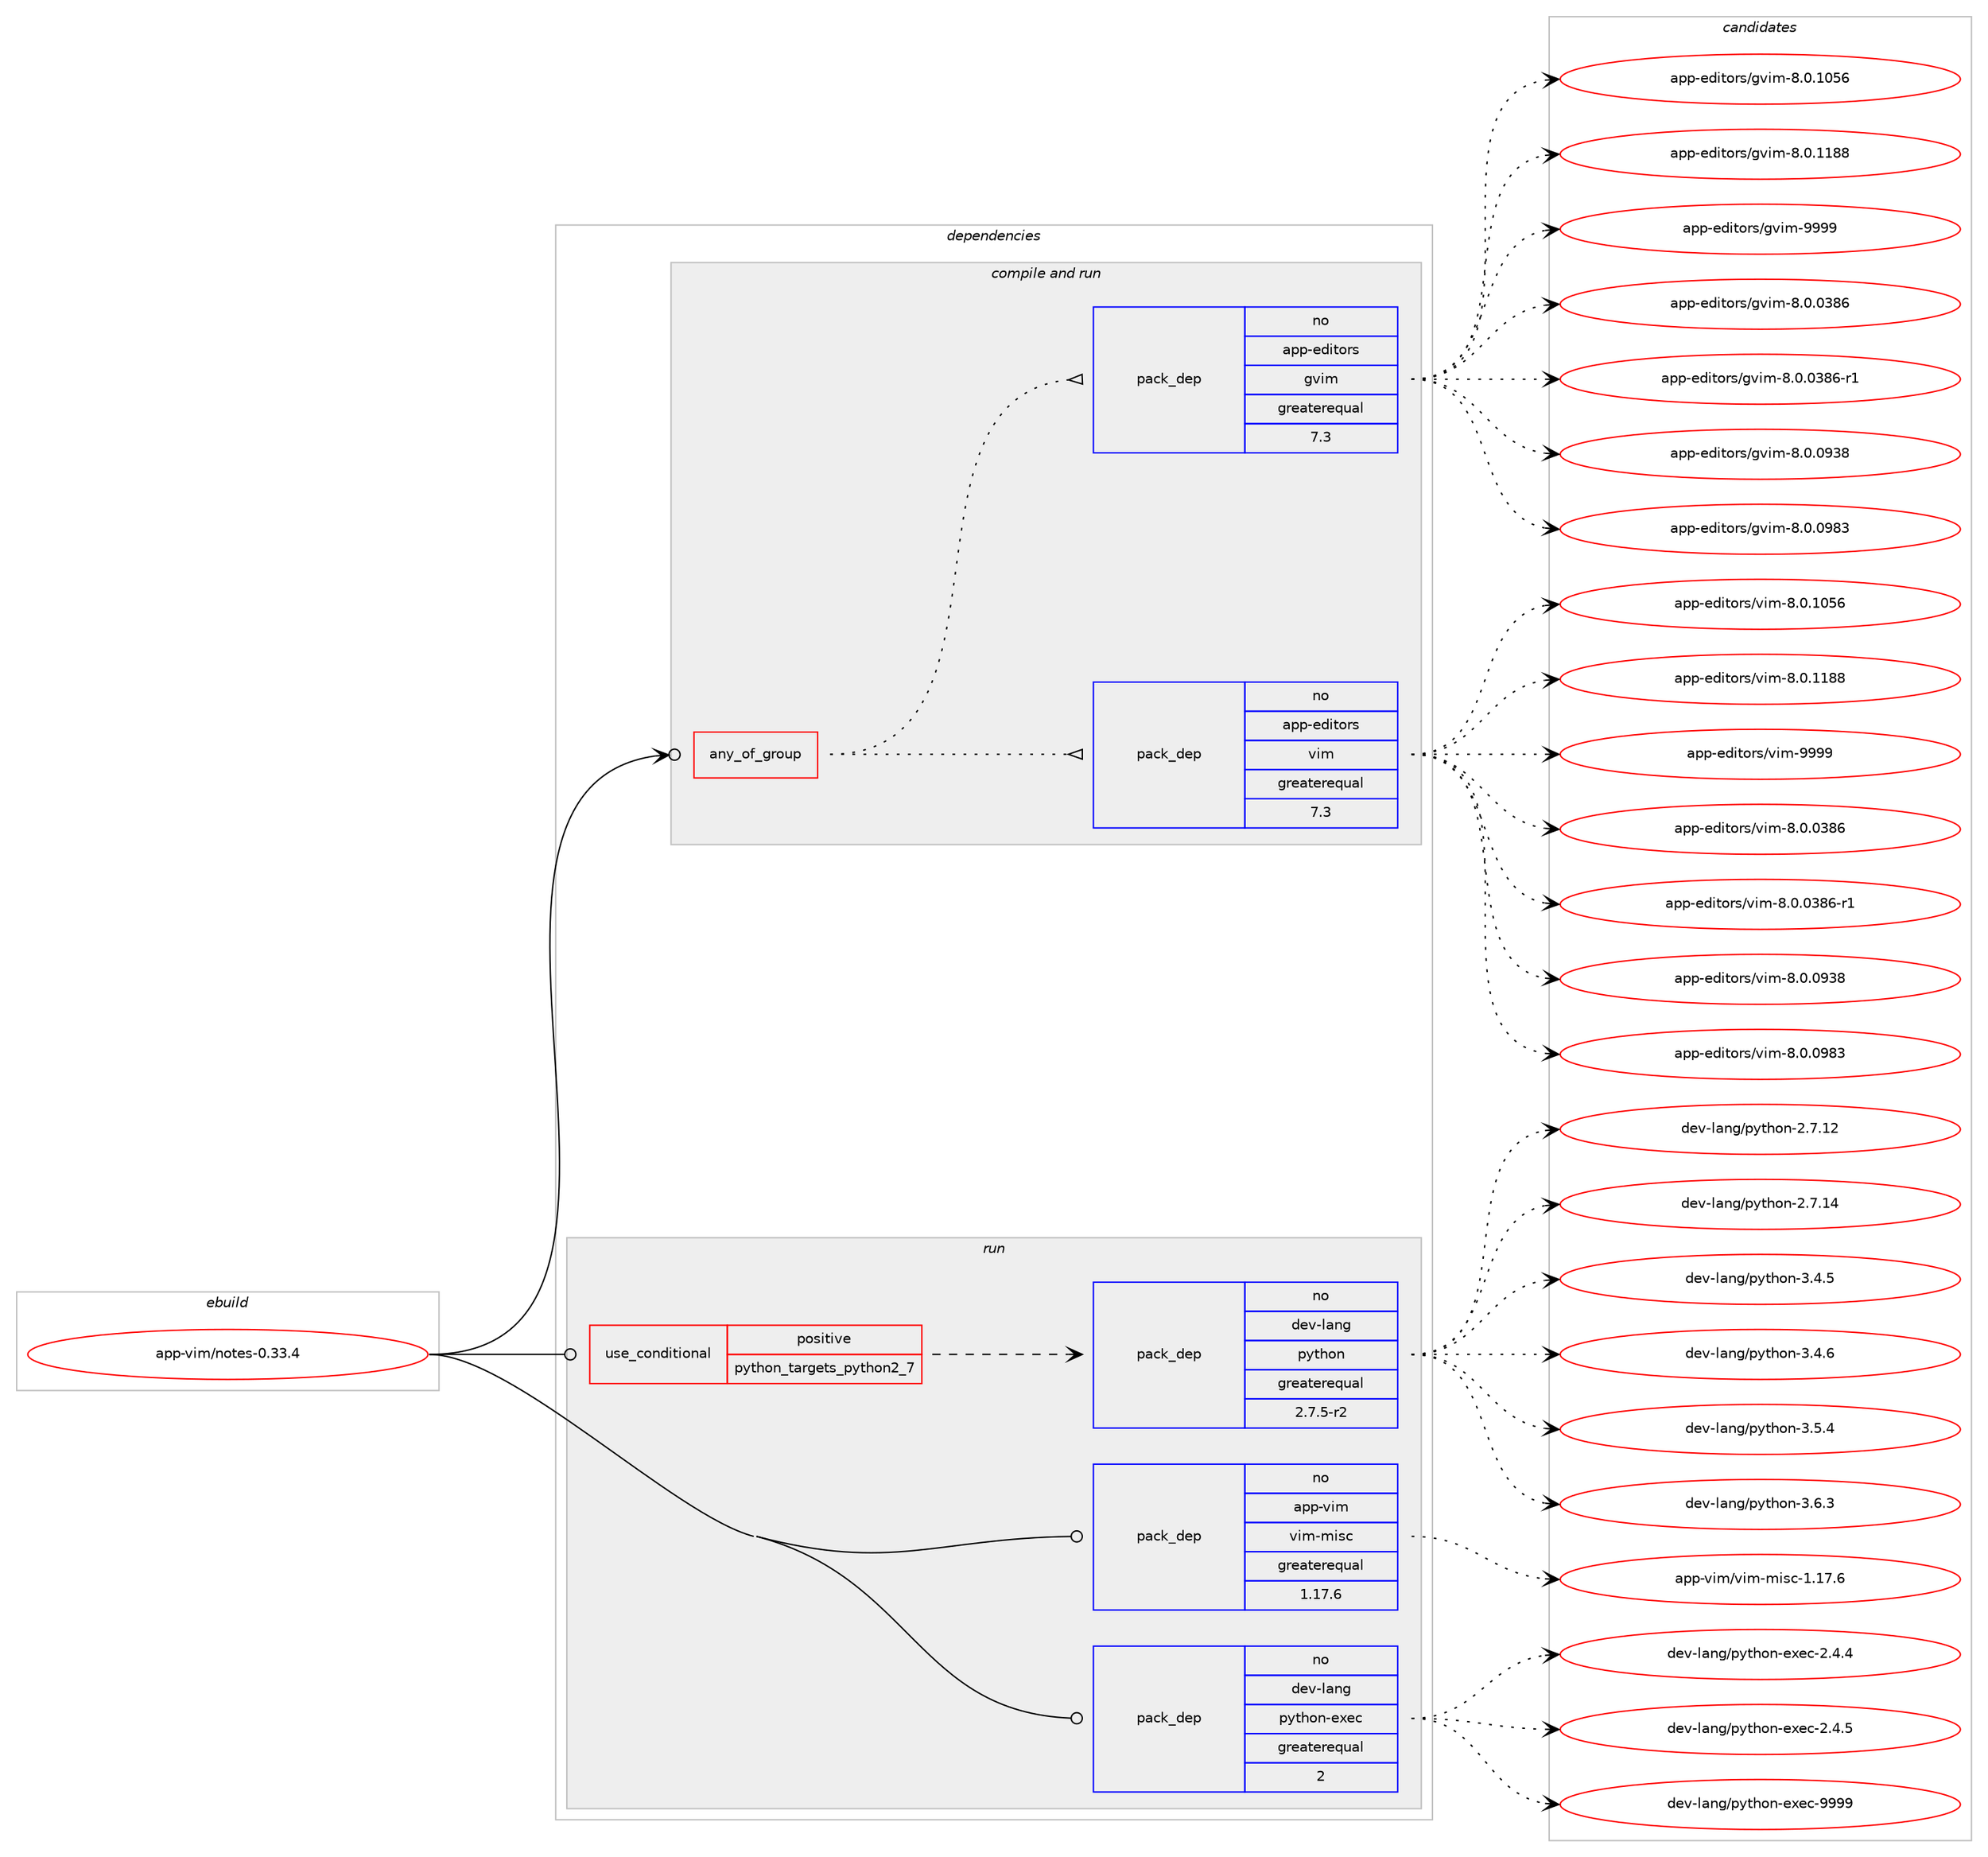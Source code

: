 digraph prolog {

# *************
# Graph options
# *************

newrank=true;
concentrate=true;
compound=true;
graph [rankdir=LR,fontname=Helvetica,fontsize=10,ranksep=1.5];#, ranksep=2.5, nodesep=0.2];
edge  [arrowhead=vee];
node  [fontname=Helvetica,fontsize=10];

# **********
# The ebuild
# **********

subgraph cluster_leftcol {
color=gray;
rank=same;
label=<<i>ebuild</i>>;
id [label="app-vim/notes-0.33.4", color=red, width=4, href="../app-vim/notes-0.33.4.svg"];
}

# ****************
# The dependencies
# ****************

subgraph cluster_midcol {
color=gray;
label=<<i>dependencies</i>>;
subgraph cluster_compile {
fillcolor="#eeeeee";
style=filled;
label=<<i>compile</i>>;
}
subgraph cluster_compileandrun {
fillcolor="#eeeeee";
style=filled;
label=<<i>compile and run</i>>;
subgraph any1273 {
dependency63211 [label=<<TABLE BORDER="0" CELLBORDER="1" CELLSPACING="0" CELLPADDING="4"><TR><TD CELLPADDING="10">any_of_group</TD></TR></TABLE>>, shape=none, color=red];subgraph pack46220 {
dependency63212 [label=<<TABLE BORDER="0" CELLBORDER="1" CELLSPACING="0" CELLPADDING="4" WIDTH="220"><TR><TD ROWSPAN="6" CELLPADDING="30">pack_dep</TD></TR><TR><TD WIDTH="110">no</TD></TR><TR><TD>app-editors</TD></TR><TR><TD>vim</TD></TR><TR><TD>greaterequal</TD></TR><TR><TD>7.3</TD></TR></TABLE>>, shape=none, color=blue];
}
dependency63211:e -> dependency63212:w [weight=20,style="dotted",arrowhead="oinv"];
subgraph pack46221 {
dependency63213 [label=<<TABLE BORDER="0" CELLBORDER="1" CELLSPACING="0" CELLPADDING="4" WIDTH="220"><TR><TD ROWSPAN="6" CELLPADDING="30">pack_dep</TD></TR><TR><TD WIDTH="110">no</TD></TR><TR><TD>app-editors</TD></TR><TR><TD>gvim</TD></TR><TR><TD>greaterequal</TD></TR><TR><TD>7.3</TD></TR></TABLE>>, shape=none, color=blue];
}
dependency63211:e -> dependency63213:w [weight=20,style="dotted",arrowhead="oinv"];
}
id:e -> dependency63211:w [weight=20,style="solid",arrowhead="odotvee"];
}
subgraph cluster_run {
fillcolor="#eeeeee";
style=filled;
label=<<i>run</i>>;
subgraph cond15689 {
dependency63214 [label=<<TABLE BORDER="0" CELLBORDER="1" CELLSPACING="0" CELLPADDING="4"><TR><TD ROWSPAN="3" CELLPADDING="10">use_conditional</TD></TR><TR><TD>positive</TD></TR><TR><TD>python_targets_python2_7</TD></TR></TABLE>>, shape=none, color=red];
subgraph pack46222 {
dependency63215 [label=<<TABLE BORDER="0" CELLBORDER="1" CELLSPACING="0" CELLPADDING="4" WIDTH="220"><TR><TD ROWSPAN="6" CELLPADDING="30">pack_dep</TD></TR><TR><TD WIDTH="110">no</TD></TR><TR><TD>dev-lang</TD></TR><TR><TD>python</TD></TR><TR><TD>greaterequal</TD></TR><TR><TD>2.7.5-r2</TD></TR></TABLE>>, shape=none, color=blue];
}
dependency63214:e -> dependency63215:w [weight=20,style="dashed",arrowhead="vee"];
}
id:e -> dependency63214:w [weight=20,style="solid",arrowhead="odot"];
subgraph pack46223 {
dependency63216 [label=<<TABLE BORDER="0" CELLBORDER="1" CELLSPACING="0" CELLPADDING="4" WIDTH="220"><TR><TD ROWSPAN="6" CELLPADDING="30">pack_dep</TD></TR><TR><TD WIDTH="110">no</TD></TR><TR><TD>app-vim</TD></TR><TR><TD>vim-misc</TD></TR><TR><TD>greaterequal</TD></TR><TR><TD>1.17.6</TD></TR></TABLE>>, shape=none, color=blue];
}
id:e -> dependency63216:w [weight=20,style="solid",arrowhead="odot"];
subgraph pack46224 {
dependency63217 [label=<<TABLE BORDER="0" CELLBORDER="1" CELLSPACING="0" CELLPADDING="4" WIDTH="220"><TR><TD ROWSPAN="6" CELLPADDING="30">pack_dep</TD></TR><TR><TD WIDTH="110">no</TD></TR><TR><TD>dev-lang</TD></TR><TR><TD>python-exec</TD></TR><TR><TD>greaterequal</TD></TR><TR><TD>2</TD></TR></TABLE>>, shape=none, color=blue];
}
id:e -> dependency63217:w [weight=20,style="solid",arrowhead="odot"];
}
}

# **************
# The candidates
# **************

subgraph cluster_choices {
rank=same;
color=gray;
label=<<i>candidates</i>>;

subgraph choice46220 {
color=black;
nodesep=1;
choice971121124510110010511611111411547118105109455646484648515654 [label="app-editors/vim-8.0.0386", color=red, width=4,href="../app-editors/vim-8.0.0386.svg"];
choice9711211245101100105116111114115471181051094556464846485156544511449 [label="app-editors/vim-8.0.0386-r1", color=red, width=4,href="../app-editors/vim-8.0.0386-r1.svg"];
choice971121124510110010511611111411547118105109455646484648575156 [label="app-editors/vim-8.0.0938", color=red, width=4,href="../app-editors/vim-8.0.0938.svg"];
choice971121124510110010511611111411547118105109455646484648575651 [label="app-editors/vim-8.0.0983", color=red, width=4,href="../app-editors/vim-8.0.0983.svg"];
choice971121124510110010511611111411547118105109455646484649485354 [label="app-editors/vim-8.0.1056", color=red, width=4,href="../app-editors/vim-8.0.1056.svg"];
choice971121124510110010511611111411547118105109455646484649495656 [label="app-editors/vim-8.0.1188", color=red, width=4,href="../app-editors/vim-8.0.1188.svg"];
choice9711211245101100105116111114115471181051094557575757 [label="app-editors/vim-9999", color=red, width=4,href="../app-editors/vim-9999.svg"];
dependency63212:e -> choice971121124510110010511611111411547118105109455646484648515654:w [style=dotted,weight="100"];
dependency63212:e -> choice9711211245101100105116111114115471181051094556464846485156544511449:w [style=dotted,weight="100"];
dependency63212:e -> choice971121124510110010511611111411547118105109455646484648575156:w [style=dotted,weight="100"];
dependency63212:e -> choice971121124510110010511611111411547118105109455646484648575651:w [style=dotted,weight="100"];
dependency63212:e -> choice971121124510110010511611111411547118105109455646484649485354:w [style=dotted,weight="100"];
dependency63212:e -> choice971121124510110010511611111411547118105109455646484649495656:w [style=dotted,weight="100"];
dependency63212:e -> choice9711211245101100105116111114115471181051094557575757:w [style=dotted,weight="100"];
}
subgraph choice46221 {
color=black;
nodesep=1;
choice971121124510110010511611111411547103118105109455646484648515654 [label="app-editors/gvim-8.0.0386", color=red, width=4,href="../app-editors/gvim-8.0.0386.svg"];
choice9711211245101100105116111114115471031181051094556464846485156544511449 [label="app-editors/gvim-8.0.0386-r1", color=red, width=4,href="../app-editors/gvim-8.0.0386-r1.svg"];
choice971121124510110010511611111411547103118105109455646484648575156 [label="app-editors/gvim-8.0.0938", color=red, width=4,href="../app-editors/gvim-8.0.0938.svg"];
choice971121124510110010511611111411547103118105109455646484648575651 [label="app-editors/gvim-8.0.0983", color=red, width=4,href="../app-editors/gvim-8.0.0983.svg"];
choice971121124510110010511611111411547103118105109455646484649485354 [label="app-editors/gvim-8.0.1056", color=red, width=4,href="../app-editors/gvim-8.0.1056.svg"];
choice971121124510110010511611111411547103118105109455646484649495656 [label="app-editors/gvim-8.0.1188", color=red, width=4,href="../app-editors/gvim-8.0.1188.svg"];
choice9711211245101100105116111114115471031181051094557575757 [label="app-editors/gvim-9999", color=red, width=4,href="../app-editors/gvim-9999.svg"];
dependency63213:e -> choice971121124510110010511611111411547103118105109455646484648515654:w [style=dotted,weight="100"];
dependency63213:e -> choice9711211245101100105116111114115471031181051094556464846485156544511449:w [style=dotted,weight="100"];
dependency63213:e -> choice971121124510110010511611111411547103118105109455646484648575156:w [style=dotted,weight="100"];
dependency63213:e -> choice971121124510110010511611111411547103118105109455646484648575651:w [style=dotted,weight="100"];
dependency63213:e -> choice971121124510110010511611111411547103118105109455646484649485354:w [style=dotted,weight="100"];
dependency63213:e -> choice971121124510110010511611111411547103118105109455646484649495656:w [style=dotted,weight="100"];
dependency63213:e -> choice9711211245101100105116111114115471031181051094557575757:w [style=dotted,weight="100"];
}
subgraph choice46222 {
color=black;
nodesep=1;
choice10010111845108971101034711212111610411111045504655464950 [label="dev-lang/python-2.7.12", color=red, width=4,href="../dev-lang/python-2.7.12.svg"];
choice10010111845108971101034711212111610411111045504655464952 [label="dev-lang/python-2.7.14", color=red, width=4,href="../dev-lang/python-2.7.14.svg"];
choice100101118451089711010347112121116104111110455146524653 [label="dev-lang/python-3.4.5", color=red, width=4,href="../dev-lang/python-3.4.5.svg"];
choice100101118451089711010347112121116104111110455146524654 [label="dev-lang/python-3.4.6", color=red, width=4,href="../dev-lang/python-3.4.6.svg"];
choice100101118451089711010347112121116104111110455146534652 [label="dev-lang/python-3.5.4", color=red, width=4,href="../dev-lang/python-3.5.4.svg"];
choice100101118451089711010347112121116104111110455146544651 [label="dev-lang/python-3.6.3", color=red, width=4,href="../dev-lang/python-3.6.3.svg"];
dependency63215:e -> choice10010111845108971101034711212111610411111045504655464950:w [style=dotted,weight="100"];
dependency63215:e -> choice10010111845108971101034711212111610411111045504655464952:w [style=dotted,weight="100"];
dependency63215:e -> choice100101118451089711010347112121116104111110455146524653:w [style=dotted,weight="100"];
dependency63215:e -> choice100101118451089711010347112121116104111110455146524654:w [style=dotted,weight="100"];
dependency63215:e -> choice100101118451089711010347112121116104111110455146534652:w [style=dotted,weight="100"];
dependency63215:e -> choice100101118451089711010347112121116104111110455146544651:w [style=dotted,weight="100"];
}
subgraph choice46223 {
color=black;
nodesep=1;
choice971121124511810510947118105109451091051159945494649554654 [label="app-vim/vim-misc-1.17.6", color=red, width=4,href="../app-vim/vim-misc-1.17.6.svg"];
dependency63216:e -> choice971121124511810510947118105109451091051159945494649554654:w [style=dotted,weight="100"];
}
subgraph choice46224 {
color=black;
nodesep=1;
choice1001011184510897110103471121211161041111104510112010199455046524652 [label="dev-lang/python-exec-2.4.4", color=red, width=4,href="../dev-lang/python-exec-2.4.4.svg"];
choice1001011184510897110103471121211161041111104510112010199455046524653 [label="dev-lang/python-exec-2.4.5", color=red, width=4,href="../dev-lang/python-exec-2.4.5.svg"];
choice10010111845108971101034711212111610411111045101120101994557575757 [label="dev-lang/python-exec-9999", color=red, width=4,href="../dev-lang/python-exec-9999.svg"];
dependency63217:e -> choice1001011184510897110103471121211161041111104510112010199455046524652:w [style=dotted,weight="100"];
dependency63217:e -> choice1001011184510897110103471121211161041111104510112010199455046524653:w [style=dotted,weight="100"];
dependency63217:e -> choice10010111845108971101034711212111610411111045101120101994557575757:w [style=dotted,weight="100"];
}
}

}
